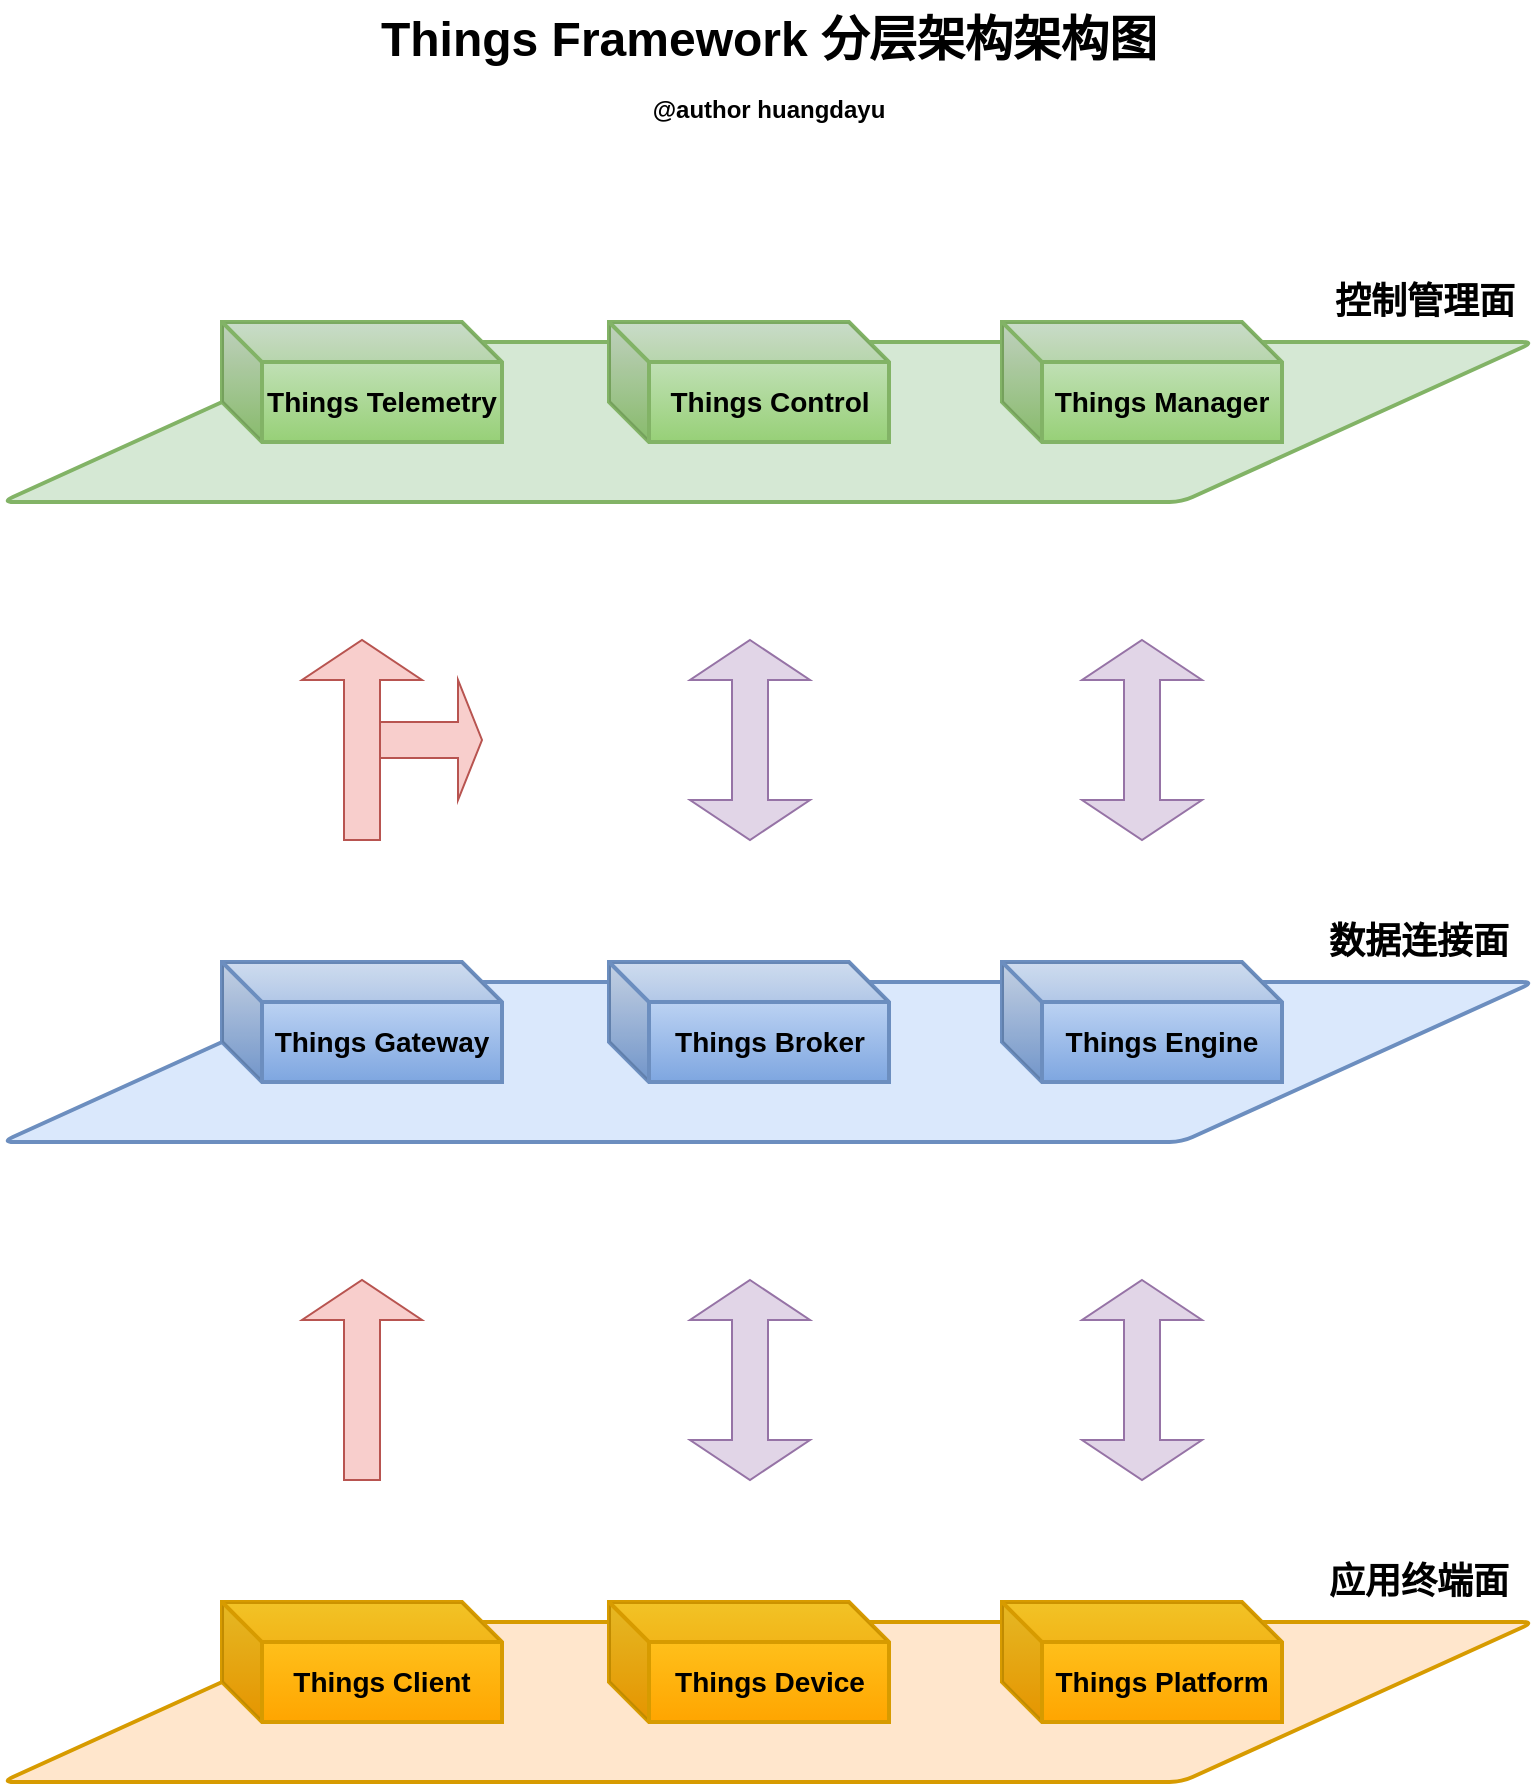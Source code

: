 <mxfile version="24.7.17">
  <diagram name="第 1 页" id="jrrplti-qMfVl9oB4htV">
    <mxGraphModel dx="880" dy="532" grid="1" gridSize="10" guides="1" tooltips="1" connect="1" arrows="1" fold="1" page="1" pageScale="1" pageWidth="827" pageHeight="1169" math="0" shadow="0">
      <root>
        <mxCell id="0" />
        <mxCell id="1" parent="0" />
        <mxCell id="Cz4WvXF1x-Y8xc-7SXyN-2" value="" style="shape=parallelogram;html=1;strokeWidth=2;perimeter=parallelogramPerimeter;whiteSpace=wrap;rounded=1;arcSize=12;size=0.23;direction=west;fillColor=#dae8fc;strokeColor=#6c8ebf;" vertex="1" parent="1">
          <mxGeometry x="40" y="561" width="766" height="80" as="geometry" />
        </mxCell>
        <mxCell id="Cz4WvXF1x-Y8xc-7SXyN-3" value="&lt;b&gt;&lt;font style=&quot;font-size: 18px;&quot;&gt;数据连接面&lt;/font&gt;&lt;/b&gt;" style="text;html=1;align=center;verticalAlign=middle;resizable=0;points=[];autosize=1;strokeColor=none;fillColor=none;" vertex="1" parent="1">
          <mxGeometry x="693" y="521" width="110" height="40" as="geometry" />
        </mxCell>
        <mxCell id="Cz4WvXF1x-Y8xc-7SXyN-9" value="&lt;b&gt;&lt;font style=&quot;font-size: 14px;&quot;&gt;Things Gateway&lt;/font&gt;&lt;/b&gt;" style="shape=cube;whiteSpace=wrap;html=1;boundedLbl=1;backgroundOutline=1;darkOpacity=0.05;darkOpacity2=0.1;strokeWidth=2;fillColor=#dae8fc;gradientColor=#7ea6e0;strokeColor=#6c8ebf;" vertex="1" parent="1">
          <mxGeometry x="150" y="551" width="140" height="60" as="geometry" />
        </mxCell>
        <mxCell id="Cz4WvXF1x-Y8xc-7SXyN-11" value="&lt;b&gt;&lt;font style=&quot;font-size: 14px;&quot;&gt;Things&amp;nbsp;&lt;/font&gt;&lt;/b&gt;&lt;b&gt;&lt;font style=&quot;font-size: 14px;&quot;&gt;Broker&lt;/font&gt;&lt;/b&gt;" style="shape=cube;whiteSpace=wrap;html=1;boundedLbl=1;backgroundOutline=1;darkOpacity=0.05;darkOpacity2=0.1;strokeWidth=2;fillColor=#dae8fc;gradientColor=#7ea6e0;strokeColor=#6c8ebf;" vertex="1" parent="1">
          <mxGeometry x="343.5" y="551" width="140" height="60" as="geometry" />
        </mxCell>
        <mxCell id="Cz4WvXF1x-Y8xc-7SXyN-12" value="&lt;b&gt;&lt;font style=&quot;font-size: 14px;&quot;&gt;Things Engine&lt;/font&gt;&lt;/b&gt;" style="shape=cube;whiteSpace=wrap;html=1;boundedLbl=1;backgroundOutline=1;darkOpacity=0.05;darkOpacity2=0.1;strokeWidth=2;fillColor=#dae8fc;gradientColor=#7ea6e0;strokeColor=#6c8ebf;" vertex="1" parent="1">
          <mxGeometry x="540" y="551" width="140" height="60" as="geometry" />
        </mxCell>
        <mxCell id="Cz4WvXF1x-Y8xc-7SXyN-14" value="" style="shape=parallelogram;html=1;strokeWidth=2;perimeter=parallelogramPerimeter;whiteSpace=wrap;rounded=1;arcSize=12;size=0.23;direction=west;fillColor=#d5e8d4;strokeColor=#82b366;" vertex="1" parent="1">
          <mxGeometry x="40" y="241" width="766" height="80" as="geometry" />
        </mxCell>
        <mxCell id="Cz4WvXF1x-Y8xc-7SXyN-15" value="&lt;span style=&quot;font-size: 18px;&quot;&gt;&lt;b&gt;控制管理面&lt;/b&gt;&lt;/span&gt;" style="text;html=1;align=center;verticalAlign=middle;resizable=0;points=[];autosize=1;strokeColor=none;fillColor=none;" vertex="1" parent="1">
          <mxGeometry x="696" y="201" width="110" height="40" as="geometry" />
        </mxCell>
        <mxCell id="Cz4WvXF1x-Y8xc-7SXyN-16" value="&lt;b&gt;&lt;font style=&quot;font-size: 14px;&quot;&gt;Things T&lt;/font&gt;&lt;/b&gt;&lt;span style=&quot;font-size: 14px;&quot;&gt;&lt;b&gt;elemetry&lt;/b&gt;&lt;/span&gt;" style="shape=cube;whiteSpace=wrap;html=1;boundedLbl=1;backgroundOutline=1;darkOpacity=0.05;darkOpacity2=0.1;strokeWidth=2;fillColor=#d5e8d4;gradientColor=#97d077;strokeColor=#82b366;" vertex="1" parent="1">
          <mxGeometry x="150" y="231" width="140" height="60" as="geometry" />
        </mxCell>
        <mxCell id="Cz4WvXF1x-Y8xc-7SXyN-17" value="&lt;b&gt;&lt;font style=&quot;font-size: 14px;&quot;&gt;Things Control&lt;/font&gt;&lt;/b&gt;" style="shape=cube;whiteSpace=wrap;html=1;boundedLbl=1;backgroundOutline=1;darkOpacity=0.05;darkOpacity2=0.1;strokeWidth=2;fillColor=#d5e8d4;gradientColor=#97d077;strokeColor=#82b366;" vertex="1" parent="1">
          <mxGeometry x="343.5" y="231" width="140" height="60" as="geometry" />
        </mxCell>
        <mxCell id="Cz4WvXF1x-Y8xc-7SXyN-18" value="&lt;b&gt;&lt;font style=&quot;font-size: 14px;&quot;&gt;Things Manager&lt;/font&gt;&lt;/b&gt;" style="shape=cube;whiteSpace=wrap;html=1;boundedLbl=1;backgroundOutline=1;darkOpacity=0.05;darkOpacity2=0.1;strokeWidth=2;fillColor=#d5e8d4;gradientColor=#97d077;strokeColor=#82b366;" vertex="1" parent="1">
          <mxGeometry x="540" y="231" width="140" height="60" as="geometry" />
        </mxCell>
        <mxCell id="Cz4WvXF1x-Y8xc-7SXyN-19" value="" style="shape=parallelogram;html=1;strokeWidth=2;perimeter=parallelogramPerimeter;whiteSpace=wrap;rounded=1;arcSize=12;size=0.23;direction=west;fillColor=#ffe6cc;strokeColor=#d79b00;" vertex="1" parent="1">
          <mxGeometry x="40" y="881" width="766" height="80" as="geometry" />
        </mxCell>
        <mxCell id="Cz4WvXF1x-Y8xc-7SXyN-20" value="&lt;b&gt;&lt;font style=&quot;font-size: 18px;&quot;&gt;应用终端面&lt;/font&gt;&lt;/b&gt;" style="text;html=1;align=center;verticalAlign=middle;resizable=0;points=[];autosize=1;strokeColor=none;fillColor=none;" vertex="1" parent="1">
          <mxGeometry x="693" y="841" width="110" height="40" as="geometry" />
        </mxCell>
        <mxCell id="Cz4WvXF1x-Y8xc-7SXyN-21" value="&lt;b&gt;&lt;font style=&quot;font-size: 14px;&quot;&gt;Things Client&lt;/font&gt;&lt;/b&gt;" style="shape=cube;whiteSpace=wrap;html=1;boundedLbl=1;backgroundOutline=1;darkOpacity=0.05;darkOpacity2=0.1;strokeWidth=2;fillColor=#ffcd28;strokeColor=#d79b00;gradientColor=#ffa500;" vertex="1" parent="1">
          <mxGeometry x="150" y="871" width="140" height="60" as="geometry" />
        </mxCell>
        <mxCell id="Cz4WvXF1x-Y8xc-7SXyN-22" value="&lt;b&gt;&lt;font style=&quot;font-size: 14px;&quot;&gt;Things Device&lt;/font&gt;&lt;/b&gt;" style="shape=cube;whiteSpace=wrap;html=1;boundedLbl=1;backgroundOutline=1;darkOpacity=0.05;darkOpacity2=0.1;strokeWidth=2;fillColor=#ffcd28;strokeColor=#d79b00;gradientColor=#ffa500;" vertex="1" parent="1">
          <mxGeometry x="343.5" y="871" width="140" height="60" as="geometry" />
        </mxCell>
        <mxCell id="Cz4WvXF1x-Y8xc-7SXyN-23" value="&lt;b&gt;&lt;font style=&quot;font-size: 14px;&quot;&gt;Things Platform&lt;/font&gt;&lt;/b&gt;" style="shape=cube;whiteSpace=wrap;html=1;boundedLbl=1;backgroundOutline=1;darkOpacity=0.05;darkOpacity2=0.1;strokeWidth=2;fillColor=#ffcd28;strokeColor=#d79b00;gradientColor=#ffa500;" vertex="1" parent="1">
          <mxGeometry x="540" y="871" width="140" height="60" as="geometry" />
        </mxCell>
        <mxCell id="Cz4WvXF1x-Y8xc-7SXyN-25" value="" style="shape=singleArrow;direction=north;whiteSpace=wrap;html=1;fillColor=#f8cecc;strokeColor=#b85450;" vertex="1" parent="1">
          <mxGeometry x="190" y="710" width="60" height="100" as="geometry" />
        </mxCell>
        <mxCell id="Cz4WvXF1x-Y8xc-7SXyN-29" value="" style="shape=doubleArrow;direction=south;whiteSpace=wrap;html=1;fillColor=#e1d5e7;strokeColor=#9673a6;" vertex="1" parent="1">
          <mxGeometry x="384" y="710" width="60" height="100" as="geometry" />
        </mxCell>
        <mxCell id="Cz4WvXF1x-Y8xc-7SXyN-30" value="" style="shape=doubleArrow;direction=south;whiteSpace=wrap;html=1;fillColor=#e1d5e7;strokeColor=#9673a6;" vertex="1" parent="1">
          <mxGeometry x="580" y="710" width="60" height="100" as="geometry" />
        </mxCell>
        <mxCell id="Cz4WvXF1x-Y8xc-7SXyN-34" value="" style="shape=doubleArrow;direction=south;whiteSpace=wrap;html=1;fillColor=#e1d5e7;strokeColor=#9673a6;" vertex="1" parent="1">
          <mxGeometry x="384" y="390" width="60" height="100" as="geometry" />
        </mxCell>
        <mxCell id="Cz4WvXF1x-Y8xc-7SXyN-35" value="" style="shape=doubleArrow;direction=south;whiteSpace=wrap;html=1;fillColor=#e1d5e7;strokeColor=#9673a6;" vertex="1" parent="1">
          <mxGeometry x="580" y="390" width="60" height="100" as="geometry" />
        </mxCell>
        <mxCell id="Cz4WvXF1x-Y8xc-7SXyN-36" value="" style="shape=singleArrow;whiteSpace=wrap;html=1;fillColor=#f8cecc;strokeColor=#b85450;" vertex="1" parent="1">
          <mxGeometry x="220" y="410" width="60" height="60" as="geometry" />
        </mxCell>
        <mxCell id="Cz4WvXF1x-Y8xc-7SXyN-31" value="" style="shape=singleArrow;direction=north;whiteSpace=wrap;html=1;fillColor=#f8cecc;strokeColor=#b85450;" vertex="1" parent="1">
          <mxGeometry x="190" y="390" width="60" height="100" as="geometry" />
        </mxCell>
        <mxCell id="Cz4WvXF1x-Y8xc-7SXyN-40" value="&lt;font style=&quot;font-size: 24px;&quot;&gt;&lt;b&gt;Things Framework 分层架构架构图&lt;/b&gt;&lt;/font&gt;" style="text;html=1;align=center;verticalAlign=middle;resizable=0;points=[];autosize=1;strokeColor=none;fillColor=none;" vertex="1" parent="1">
          <mxGeometry x="218" y="70" width="410" height="40" as="geometry" />
        </mxCell>
        <mxCell id="Cz4WvXF1x-Y8xc-7SXyN-41" value="&lt;b&gt;@author huangdayu&lt;/b&gt;" style="text;html=1;align=center;verticalAlign=middle;resizable=0;points=[];autosize=1;strokeColor=none;fillColor=none;" vertex="1" parent="1">
          <mxGeometry x="353" y="110" width="140" height="30" as="geometry" />
        </mxCell>
      </root>
    </mxGraphModel>
  </diagram>
</mxfile>
